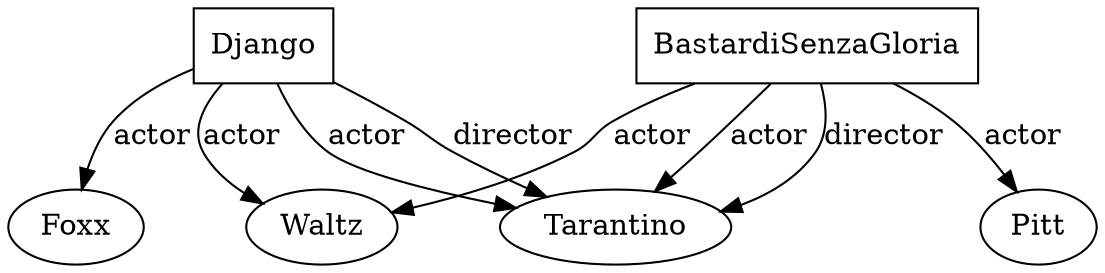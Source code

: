 digraph G {
	Django [shape=box];
	BastardiSenzaGloria [shape=box];
	Django -> Waltz [label="actor"];
	Django -> Foxx [label="actor"];
	Django -> Tarantino [label="actor"];
	Django -> Tarantino [label="director"];
	BastardiSenzaGloria -> Waltz [label="actor"];
	BastardiSenzaGloria -> Pitt [label="actor"];
	BastardiSenzaGloria -> Tarantino [label="actor"];
	BastardiSenzaGloria -> Tarantino [label="director"];
}
